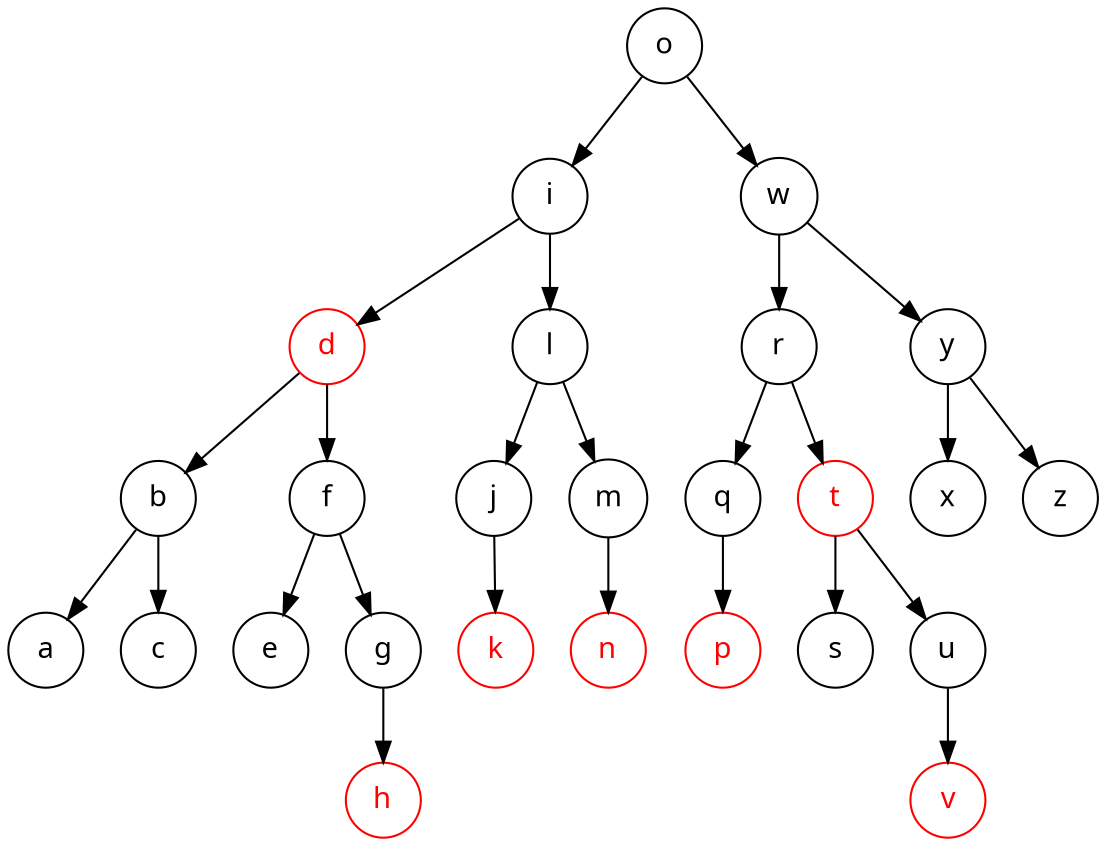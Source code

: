digraph "arbre" {
node [fontname="DejaVu-Sans", shape=circle]

a[color=black, fontcolor =black]
b[color=black, fontcolor =black]
c[color=black, fontcolor =black]
d[color=red, fontcolor=red]
e[color=black, fontcolor =black]
f[color=black, fontcolor =black]
g[color=black, fontcolor =black]
h[color=red, fontcolor=red]
i[color=black, fontcolor =black]
j[color=black, fontcolor =black]
k[color=red, fontcolor=red]
l[color=black, fontcolor =black]
m[color=black, fontcolor =black]
n[color=red, fontcolor=red]
o[color=black, fontcolor =black]
p[color=red, fontcolor=red]
q[color=black, fontcolor =black]
r[color=black, fontcolor =black]
s[color=black, fontcolor =black]
t[color=red, fontcolor=red]
u[color=black, fontcolor =black]
v[color=red, fontcolor=red]
w[color=black, fontcolor =black]
x[color=black, fontcolor =black]
y[color=black, fontcolor =black]
z[color=black, fontcolor =black]
 
o -> i
o -> w
i -> d
i -> l
d -> b
d -> f
b -> a
b -> c
f -> e
f -> g
g -> h
l -> j
l -> m
j -> k
m -> n
w -> r
w -> y
r -> q
r -> t
q -> p
t -> s
t -> u
u -> v
y -> x
y -> z
}
